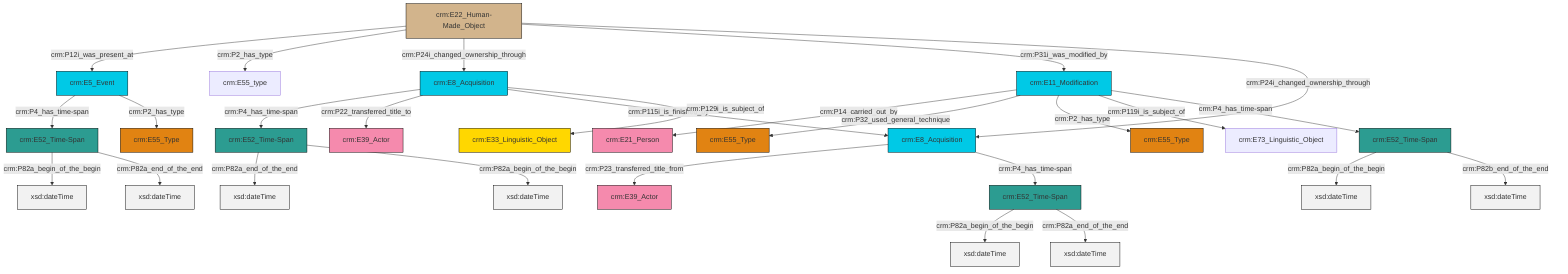 graph TD
classDef Literal fill:#f2f2f2,stroke:#000000;
classDef CRM_Entity fill:#FFFFFF,stroke:#000000;
classDef Temporal_Entity fill:#00C9E6, stroke:#000000;
classDef Type fill:#E18312, stroke:#000000;
classDef Time-Span fill:#2C9C91, stroke:#000000;
classDef Appellation fill:#FFEB7F, stroke:#000000;
classDef Place fill:#008836, stroke:#000000;
classDef Persistent_Item fill:#B266B2, stroke:#000000;
classDef Conceptual_Object fill:#FFD700, stroke:#000000;
classDef Physical_Thing fill:#D2B48C, stroke:#000000;
classDef Actor fill:#f58aad, stroke:#000000;
classDef PC_Classes fill:#4ce600, stroke:#000000;
classDef Multi fill:#cccccc,stroke:#000000;

0["crm:E22_Human-Made_Object"]:::Physical_Thing -->|crm:P12i_was_present_at| 1["crm:E5_Event"]:::Temporal_Entity
2["crm:E11_Modification"]:::Temporal_Entity -->|crm:P14_carried_out_by| 3["crm:E21_Person"]:::Actor
2["crm:E11_Modification"]:::Temporal_Entity -->|crm:P32_used_general_technique| 4["crm:E55_Type"]:::Type
2["crm:E11_Modification"]:::Temporal_Entity -->|crm:P2_has_type| 9["crm:E55_Type"]:::Type
10["crm:E52_Time-Span"]:::Time-Span -->|crm:P82a_begin_of_the_begin| 11[xsd:dateTime]:::Literal
14["crm:E52_Time-Span"]:::Time-Span -->|crm:P82a_end_of_the_end| 15[xsd:dateTime]:::Literal
5["crm:E8_Acquisition"]:::Temporal_Entity -->|crm:P4_has_time-span| 14["crm:E52_Time-Span"]:::Time-Span
1["crm:E5_Event"]:::Temporal_Entity -->|crm:P4_has_time-span| 16["crm:E52_Time-Span"]:::Time-Span
1["crm:E5_Event"]:::Temporal_Entity -->|crm:P2_has_type| 7["crm:E55_Type"]:::Type
5["crm:E8_Acquisition"]:::Temporal_Entity -->|crm:P22_transferred_title_to| 21["crm:E39_Actor"]:::Actor
14["crm:E52_Time-Span"]:::Time-Span -->|crm:P82a_begin_of_the_begin| 22[xsd:dateTime]:::Literal
24["crm:E52_Time-Span"]:::Time-Span -->|crm:P82a_begin_of_the_begin| 25[xsd:dateTime]:::Literal
5["crm:E8_Acquisition"]:::Temporal_Entity -->|crm:P115i_is_finished_by| 18["crm:E8_Acquisition"]:::Temporal_Entity
18["crm:E8_Acquisition"]:::Temporal_Entity -->|crm:P23_transferred_title_from| 12["crm:E39_Actor"]:::Actor
24["crm:E52_Time-Span"]:::Time-Span -->|crm:P82a_end_of_the_end| 28[xsd:dateTime]:::Literal
10["crm:E52_Time-Span"]:::Time-Span -->|crm:P82b_end_of_the_end| 30[xsd:dateTime]:::Literal
0["crm:E22_Human-Made_Object"]:::Physical_Thing -->|crm:P2_has_type| 31["crm:E55_type"]:::Default
16["crm:E52_Time-Span"]:::Time-Span -->|crm:P82a_begin_of_the_begin| 36[xsd:dateTime]:::Literal
18["crm:E8_Acquisition"]:::Temporal_Entity -->|crm:P4_has_time-span| 24["crm:E52_Time-Span"]:::Time-Span
16["crm:E52_Time-Span"]:::Time-Span -->|crm:P82a_end_of_the_end| 39[xsd:dateTime]:::Literal
2["crm:E11_Modification"]:::Temporal_Entity -->|crm:P119i_is_subject_of| 37["crm:E73_Linguistic_Object"]:::Default
0["crm:E22_Human-Made_Object"]:::Physical_Thing -->|crm:P24i_changed_ownership_through| 5["crm:E8_Acquisition"]:::Temporal_Entity
0["crm:E22_Human-Made_Object"]:::Physical_Thing -->|crm:P31i_was_modified_by| 2["crm:E11_Modification"]:::Temporal_Entity
0["crm:E22_Human-Made_Object"]:::Physical_Thing -->|crm:P24i_changed_ownership_through| 18["crm:E8_Acquisition"]:::Temporal_Entity
5["crm:E8_Acquisition"]:::Temporal_Entity -->|crm:P129i_is_subject_of| 42["crm:E33_Linguistic_Object"]:::Conceptual_Object
2["crm:E11_Modification"]:::Temporal_Entity -->|crm:P4_has_time-span| 10["crm:E52_Time-Span"]:::Time-Span